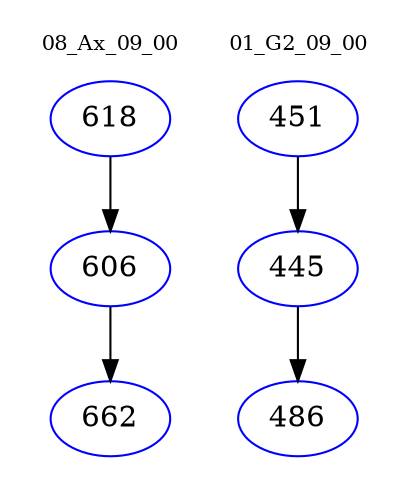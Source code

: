 digraph{
subgraph cluster_0 {
color = white
label = "08_Ax_09_00";
fontsize=10;
T0_618 [label="618", color="blue"]
T0_618 -> T0_606 [color="black"]
T0_606 [label="606", color="blue"]
T0_606 -> T0_662 [color="black"]
T0_662 [label="662", color="blue"]
}
subgraph cluster_1 {
color = white
label = "01_G2_09_00";
fontsize=10;
T1_451 [label="451", color="blue"]
T1_451 -> T1_445 [color="black"]
T1_445 [label="445", color="blue"]
T1_445 -> T1_486 [color="black"]
T1_486 [label="486", color="blue"]
}
}
